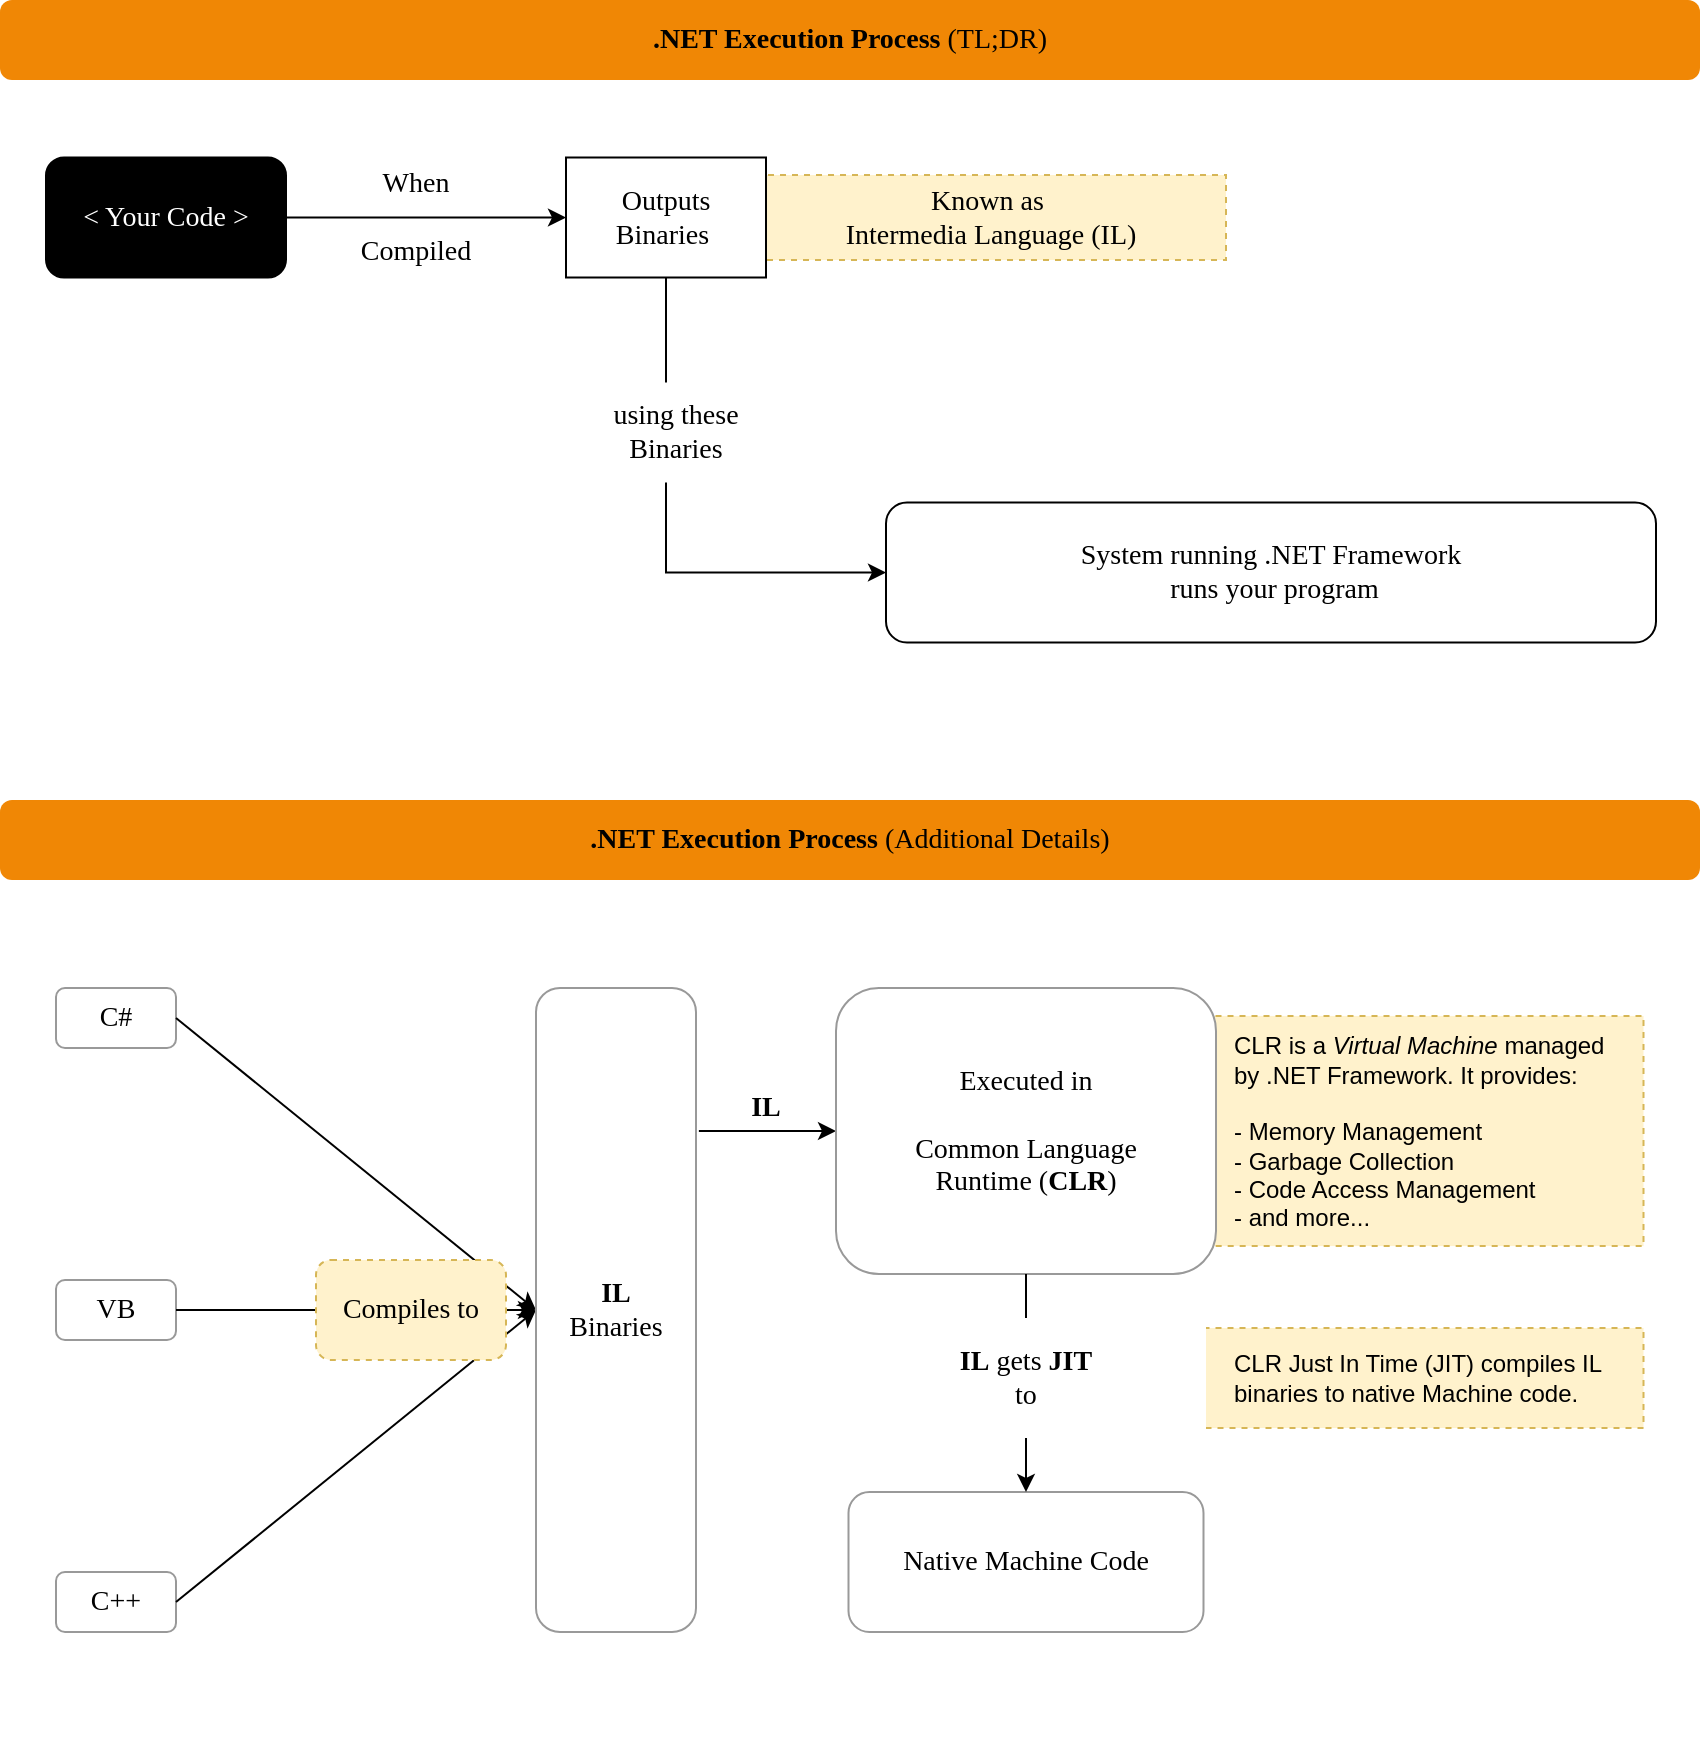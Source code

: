 <mxfile version="19.0.3" type="device"><diagram id="TJ_OVsmajLqr38I-w629" name="Page-1"><mxGraphModel dx="1135" dy="1017" grid="1" gridSize="10" guides="1" tooltips="1" connect="1" arrows="1" fold="1" page="1" pageScale="1" pageWidth="850" pageHeight="1100" math="0" shadow="0"><root><mxCell id="0"/><mxCell id="1" parent="0"/><mxCell id="Hn1tsSMWSsCD9lDwpqVq-83" value="" style="rounded=0;whiteSpace=wrap;html=1;shadow=0;fontFamily=Verdana;fontSize=14;fontColor=#000000;strokeColor=none;fillColor=default;" vertex="1" parent="1"><mxGeometry y="440" width="850" height="430" as="geometry"/></mxCell><mxCell id="Hn1tsSMWSsCD9lDwpqVq-61" value="" style="rounded=0;whiteSpace=wrap;html=1;shadow=0;fontFamily=Verdana;fontSize=14;fontColor=#000000;strokeColor=none;fillColor=default;" vertex="1" parent="1"><mxGeometry width="850" height="360" as="geometry"/></mxCell><mxCell id="Hn1tsSMWSsCD9lDwpqVq-14" value="" style="endArrow=classic;html=1;rounded=0;fontFamily=Verdana;fontSize=14;fontColor=#FFFFFF;" edge="1" parent="1" source="Hn1tsSMWSsCD9lDwpqVq-11" target="Hn1tsSMWSsCD9lDwpqVq-16"><mxGeometry width="50" height="50" relative="1" as="geometry"><mxPoint x="198" y="110.75" as="sourcePoint"/><mxPoint x="338" y="110.75" as="targetPoint"/></mxGeometry></mxCell><mxCell id="Hn1tsSMWSsCD9lDwpqVq-15" value="&lt;font color=&quot;#000000&quot;&gt;When&lt;br&gt;&lt;br&gt;Compiled&lt;/font&gt;" style="text;html=1;strokeColor=none;fillColor=none;align=center;verticalAlign=middle;whiteSpace=wrap;rounded=0;fontFamily=Verdana;fontSize=14;fontColor=#FFFFFF;" vertex="1" parent="1"><mxGeometry x="163" y="81.25" width="90" height="55" as="geometry"/></mxCell><mxCell id="Hn1tsSMWSsCD9lDwpqVq-18" value="Known as&amp;nbsp;&lt;br&gt;Intermedia Language (IL)" style="text;html=1;strokeColor=#d6b656;fillColor=#fff2cc;align=center;verticalAlign=middle;whiteSpace=wrap;rounded=0;fontFamily=Verdana;fontSize=14;dashed=1;" vertex="1" parent="1"><mxGeometry x="378" y="87.5" width="235" height="42.5" as="geometry"/></mxCell><mxCell id="Hn1tsSMWSsCD9lDwpqVq-16" value="Outputs&lt;br&gt;Binaries&amp;nbsp;" style="text;html=1;strokeColor=default;fillColor=default;align=center;verticalAlign=middle;whiteSpace=wrap;rounded=0;fontFamily=Verdana;fontSize=14;fontColor=#000000;" vertex="1" parent="1"><mxGeometry x="283" y="78.75" width="100" height="60" as="geometry"/></mxCell><mxCell id="Hn1tsSMWSsCD9lDwpqVq-21" value="" style="group" vertex="1" connectable="0" parent="1"><mxGeometry x="23" y="78.75" width="120" height="70" as="geometry"/></mxCell><mxCell id="Hn1tsSMWSsCD9lDwpqVq-11" value="" style="rounded=1;whiteSpace=wrap;html=1;fillColor=#000000;" vertex="1" parent="Hn1tsSMWSsCD9lDwpqVq-21"><mxGeometry width="120" height="60" as="geometry"/></mxCell><mxCell id="Hn1tsSMWSsCD9lDwpqVq-10" value="&amp;lt; Your Code &amp;gt;" style="text;html=1;strokeColor=none;fillColor=none;align=center;verticalAlign=middle;whiteSpace=wrap;rounded=0;dashed=1;fontColor=#FFFFFF;fontFamily=Verdana;fontSize=14;" vertex="1" parent="Hn1tsSMWSsCD9lDwpqVq-21"><mxGeometry y="15" width="120" height="30" as="geometry"/></mxCell><mxCell id="Hn1tsSMWSsCD9lDwpqVq-23" value="&lt;span style=&quot;color: rgb(0, 0, 0);&quot;&gt;System running .NET Framework&lt;br&gt;&amp;nbsp;runs your program&lt;/span&gt;" style="rounded=1;whiteSpace=wrap;html=1;fontFamily=Verdana;fontSize=14;fontColor=#FFFFFF;strokeColor=default;fillColor=default;" vertex="1" parent="1"><mxGeometry x="443" y="251.25" width="385" height="70" as="geometry"/></mxCell><mxCell id="Hn1tsSMWSsCD9lDwpqVq-26" value="" style="endArrow=classic;html=1;rounded=0;fontFamily=Verdana;fontSize=14;fontColor=#000000;entryX=0;entryY=0.5;entryDx=0;entryDy=0;edgeStyle=orthogonalEdgeStyle;exitX=0.5;exitY=1;exitDx=0;exitDy=0;" edge="1" parent="1" source="Hn1tsSMWSsCD9lDwpqVq-16" target="Hn1tsSMWSsCD9lDwpqVq-23"><mxGeometry width="50" height="50" relative="1" as="geometry"><mxPoint x="443" y="321.25" as="sourcePoint"/><mxPoint x="451" y="271.25" as="targetPoint"/></mxGeometry></mxCell><mxCell id="Hn1tsSMWSsCD9lDwpqVq-28" value="using these Binaries" style="text;html=1;strokeColor=none;fillColor=default;align=center;verticalAlign=middle;whiteSpace=wrap;rounded=0;fontFamily=Verdana;fontSize=14;fontColor=#000000;" vertex="1" parent="1"><mxGeometry x="288" y="191.25" width="100" height="50" as="geometry"/></mxCell><mxCell id="Hn1tsSMWSsCD9lDwpqVq-29" value=".NET Execution Process&lt;span style=&quot;font-weight: normal;&quot;&gt; (TL;DR)&lt;/span&gt;" style="rounded=1;whiteSpace=wrap;html=1;fontFamily=Verdana;fontSize=14;fontColor=#000000;strokeColor=none;fillColor=#F08705;fontStyle=1" vertex="1" parent="1"><mxGeometry width="850" height="40" as="geometry"/></mxCell><mxCell id="Hn1tsSMWSsCD9lDwpqVq-30" value=".NET Execution Process&lt;span style=&quot;font-weight: normal;&quot;&gt;&amp;nbsp;&lt;/span&gt;&lt;span style=&quot;font-weight: normal;&quot;&gt;(Additional Details)&lt;/span&gt;" style="rounded=1;whiteSpace=wrap;html=1;fontFamily=Verdana;fontSize=14;fontColor=#000000;strokeColor=none;fillColor=#F08705;fontStyle=1" vertex="1" parent="1"><mxGeometry y="400" width="850" height="40" as="geometry"/></mxCell><mxCell id="Hn1tsSMWSsCD9lDwpqVq-39" value="C#" style="text;html=1;strokeColor=#999999;fillColor=none;align=center;verticalAlign=middle;whiteSpace=wrap;rounded=1;fontFamily=Verdana;fontSize=14;fontColor=#000000;" vertex="1" parent="1"><mxGeometry x="28.0" y="494" width="60" height="30" as="geometry"/></mxCell><mxCell id="Hn1tsSMWSsCD9lDwpqVq-40" value="VB" style="text;html=1;strokeColor=#999999;fillColor=none;align=center;verticalAlign=middle;whiteSpace=wrap;rounded=1;fontFamily=Verdana;fontSize=14;fontColor=#000000;" vertex="1" parent="1"><mxGeometry x="28.0" y="640" width="60" height="30" as="geometry"/></mxCell><mxCell id="Hn1tsSMWSsCD9lDwpqVq-41" value="C++" style="text;html=1;strokeColor=#999999;fillColor=none;align=center;verticalAlign=middle;whiteSpace=wrap;rounded=1;fontFamily=Verdana;fontSize=14;fontColor=#000000;" vertex="1" parent="1"><mxGeometry x="28.0" y="786" width="60" height="30" as="geometry"/></mxCell><mxCell id="Hn1tsSMWSsCD9lDwpqVq-43" value="" style="endArrow=classic;html=1;rounded=0;fontFamily=Verdana;fontSize=14;fontColor=#000000;strokeColor=#000000;exitX=1;exitY=0.5;exitDx=0;exitDy=0;entryX=0;entryY=0.5;entryDx=0;entryDy=0;" edge="1" parent="1" source="Hn1tsSMWSsCD9lDwpqVq-39" target="Hn1tsSMWSsCD9lDwpqVq-42"><mxGeometry width="50" height="50" relative="1" as="geometry"><mxPoint x="328" y="556" as="sourcePoint"/><mxPoint x="378" y="506" as="targetPoint"/></mxGeometry></mxCell><mxCell id="Hn1tsSMWSsCD9lDwpqVq-44" value="" style="endArrow=classic;html=1;rounded=0;fontFamily=Verdana;fontSize=14;fontColor=#000000;strokeColor=#000000;exitX=1;exitY=0.5;exitDx=0;exitDy=0;entryX=0;entryY=0.5;entryDx=0;entryDy=0;" edge="1" parent="1" source="Hn1tsSMWSsCD9lDwpqVq-40" target="Hn1tsSMWSsCD9lDwpqVq-42"><mxGeometry width="50" height="50" relative="1" as="geometry"><mxPoint x="88" y="561" as="sourcePoint"/><mxPoint x="148" y="638.5" as="targetPoint"/></mxGeometry></mxCell><mxCell id="Hn1tsSMWSsCD9lDwpqVq-45" value="" style="endArrow=classic;html=1;rounded=0;fontFamily=Verdana;fontSize=14;fontColor=#000000;strokeColor=#000000;exitX=1;exitY=0.5;exitDx=0;exitDy=0;entryX=0;entryY=0.5;entryDx=0;entryDy=0;" edge="1" parent="1" source="Hn1tsSMWSsCD9lDwpqVq-41" target="Hn1tsSMWSsCD9lDwpqVq-42"><mxGeometry width="50" height="50" relative="1" as="geometry"><mxPoint x="88" y="616" as="sourcePoint"/><mxPoint x="178" y="628.5" as="targetPoint"/></mxGeometry></mxCell><mxCell id="Hn1tsSMWSsCD9lDwpqVq-46" value="Compiles to" style="text;html=1;strokeColor=#d6b656;fillColor=#fff2cc;align=center;verticalAlign=middle;whiteSpace=wrap;rounded=1;fontFamily=Verdana;fontSize=14;fontColor=default;dashed=1;" vertex="1" parent="1"><mxGeometry x="158" y="630" width="95" height="50" as="geometry"/></mxCell><mxCell id="Hn1tsSMWSsCD9lDwpqVq-48" value="" style="endArrow=classic;html=1;rounded=0;fontFamily=Verdana;fontSize=14;fontColor=#000000;strokeColor=#000000;entryX=0;entryY=0.5;entryDx=0;entryDy=0;exitX=1.018;exitY=0.222;exitDx=0;exitDy=0;exitPerimeter=0;" edge="1" parent="1" source="Hn1tsSMWSsCD9lDwpqVq-42" target="Hn1tsSMWSsCD9lDwpqVq-47"><mxGeometry width="50" height="50" relative="1" as="geometry"><mxPoint x="298" y="566" as="sourcePoint"/><mxPoint x="368" y="554.5" as="targetPoint"/></mxGeometry></mxCell><mxCell id="Hn1tsSMWSsCD9lDwpqVq-49" value="CLR is a &lt;i&gt;Virtual Machine&lt;/i&gt;&amp;nbsp;managed by .NET Framework.&amp;nbsp;It provides:&lt;br&gt;&lt;br&gt;- Memory Management&lt;br&gt;- Garbage Collection&lt;br&gt;- Code Access Management&lt;br&gt;- and more..." style="text;html=1;strokeColor=#d6b656;fillColor=#fff2cc;align=left;verticalAlign=middle;whiteSpace=wrap;rounded=0;spacing=15;dashed=1;" vertex="1" parent="1"><mxGeometry x="601.75" y="507.96" width="220" height="115.09" as="geometry"/></mxCell><mxCell id="Hn1tsSMWSsCD9lDwpqVq-47" value="Executed in&lt;br&gt;&lt;br&gt;Common Language &lt;br&gt;Runtime (&lt;b&gt;CLR&lt;/b&gt;)" style="rounded=1;whiteSpace=wrap;html=1;fontFamily=Verdana;fontSize=14;fontColor=#000000;strokeColor=#999999;fillColor=default;" vertex="1" parent="1"><mxGeometry x="418" y="494" width="190" height="143" as="geometry"/></mxCell><mxCell id="Hn1tsSMWSsCD9lDwpqVq-50" value="Native Machine Code" style="rounded=1;whiteSpace=wrap;html=1;fontFamily=Verdana;fontSize=14;fontColor=#000000;strokeColor=#999999;fillColor=default;" vertex="1" parent="1"><mxGeometry x="424.25" y="746" width="177.5" height="70" as="geometry"/></mxCell><mxCell id="Hn1tsSMWSsCD9lDwpqVq-51" value="" style="endArrow=classic;html=1;rounded=0;fontFamily=Verdana;fontSize=14;fontColor=#000000;strokeColor=#000000;exitX=0.5;exitY=1;exitDx=0;exitDy=0;" edge="1" parent="1" source="Hn1tsSMWSsCD9lDwpqVq-47" target="Hn1tsSMWSsCD9lDwpqVq-50"><mxGeometry width="50" height="50" relative="1" as="geometry"><mxPoint x="498.75" y="656" as="sourcePoint"/><mxPoint x="498.75" y="706" as="targetPoint"/></mxGeometry></mxCell><mxCell id="Hn1tsSMWSsCD9lDwpqVq-59" value="&lt;b&gt;IL&lt;/b&gt;" style="text;html=1;strokeColor=none;fillColor=none;align=center;verticalAlign=middle;whiteSpace=wrap;rounded=0;fontFamily=Verdana;fontSize=14;fontColor=#000000;" vertex="1" parent="1"><mxGeometry x="348" y="544" width="70" height="20" as="geometry"/></mxCell><mxCell id="Hn1tsSMWSsCD9lDwpqVq-42" value="&lt;b&gt;IL &lt;/b&gt;&lt;br&gt;Binaries" style="rounded=1;whiteSpace=wrap;html=1;fontFamily=Verdana;fontSize=14;fontColor=#000000;strokeColor=#999999;fillColor=#FFFFFF;" vertex="1" parent="1"><mxGeometry x="268" y="494" width="80" height="322" as="geometry"/></mxCell><mxCell id="Hn1tsSMWSsCD9lDwpqVq-66" value="CLR Just In Time (JIT) compiles IL binaries to native Machine code." style="text;html=1;strokeColor=#d6b656;fillColor=#fff2cc;align=left;verticalAlign=middle;whiteSpace=wrap;rounded=0;spacing=15;dashed=1;" vertex="1" parent="1"><mxGeometry x="601.75" y="664" width="220" height="50" as="geometry"/></mxCell><mxCell id="Hn1tsSMWSsCD9lDwpqVq-52" value="&lt;b&gt;IL&lt;/b&gt; gets &lt;b&gt;JIT&lt;/b&gt;&lt;br&gt;to" style="text;html=1;strokeColor=none;fillColor=default;align=center;verticalAlign=middle;whiteSpace=wrap;rounded=0;fontFamily=Verdana;fontSize=14;fontColor=#000000;" vertex="1" parent="1"><mxGeometry x="423" y="659" width="180" height="60" as="geometry"/></mxCell></root></mxGraphModel></diagram></mxfile>